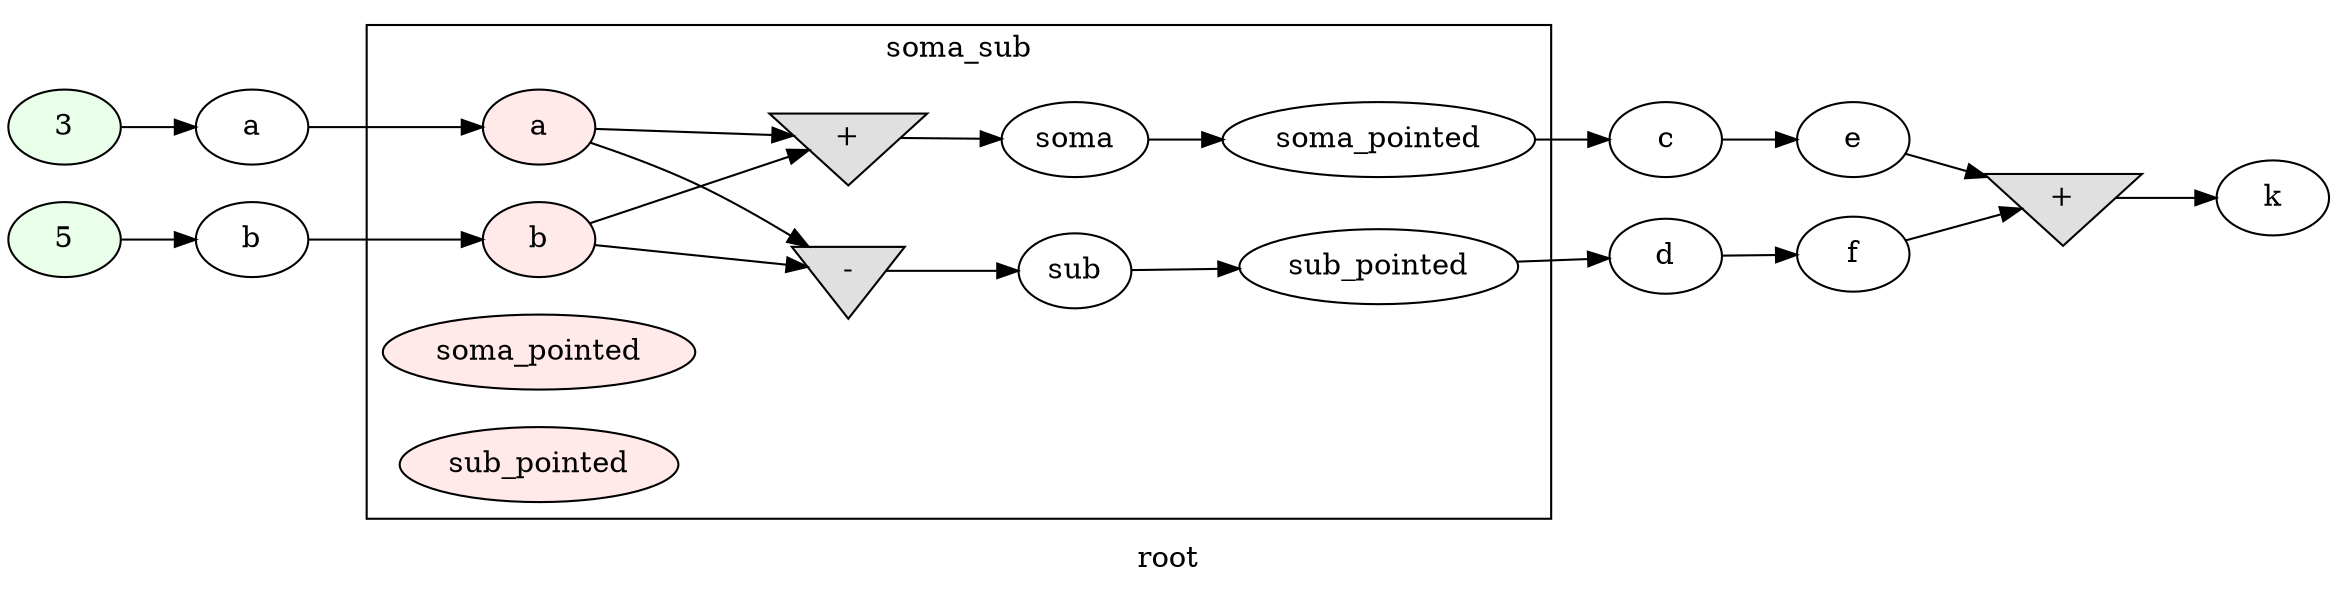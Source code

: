 digraph G
{
rankdir=LR;
label = "root";
	node_000011 [ label = "3", style=filled, fillcolor="#E9FFE9", startingline=10 ]
	node_000012 [ label = "a", startingline=10 ]
	node_000013 [ label = "5", style=filled, fillcolor="#E9FFE9", startingline=11 ]
	node_000014 [ label = "b", startingline=11 ]
	node_000025 [ label = "c", startingline=13 ]
	node_000026 [ label = "d", startingline=13 ]
	node_000027 [ label = "e", startingline=14 ]
	node_000028 [ label = "f", startingline=15 ]
	node_000029 [ label = "+", shape=invtriangle, style=filled, fillcolor="#E0E0E0", startingline=17 ]
	node_000030 [ label = "k", startingline=17 ]
subgraph cluster_38 {
label = "soma_sub";
parent = "G";
startingline = 13;
	node_000015 [ label = "a", style=filled, fillcolor="#FFE9E9", startingline=2 ]
	node_000016 [ label = "b", style=filled, fillcolor="#FFE9E9", startingline=2 ]
	node_000017 [ label = "soma_pointed", style=filled, fillcolor="#FFE9E9", startingline=2 ]
	node_000018 [ label = "sub_pointed", style=filled, fillcolor="#FFE9E9", startingline=2 ]
	node_000019 [ label = "+", shape=invtriangle, style=filled, fillcolor="#E0E0E0", startingline=4 ]
	node_000020 [ label = "soma", startingline=4 ]
	node_000021 [ label = "soma_pointed", startingline=4 ]
	node_000022 [ label = "-", shape=invtriangle, style=filled, fillcolor="#E0E0E0", startingline=5 ]
	node_000023 [ label = "sub", startingline=5 ]
	node_000024 [ label = "sub_pointed", startingline=5 ]
}
	node_000011 -> node_000012
	node_000012 -> node_000015
	node_000013 -> node_000014
	node_000014 -> node_000016
	node_000025 -> node_000027
	node_000026 -> node_000028
	node_000027 -> node_000029
	node_000028 -> node_000029
	node_000029 -> node_000030
	node_000015 -> node_000019
	node_000015 -> node_000022
	node_000016 -> node_000019
	node_000016 -> node_000022
	node_000019 -> node_000020
	node_000020 -> node_000021
	node_000021 -> node_000025
	node_000022 -> node_000023
	node_000023 -> node_000024
	node_000024 -> node_000026
}
